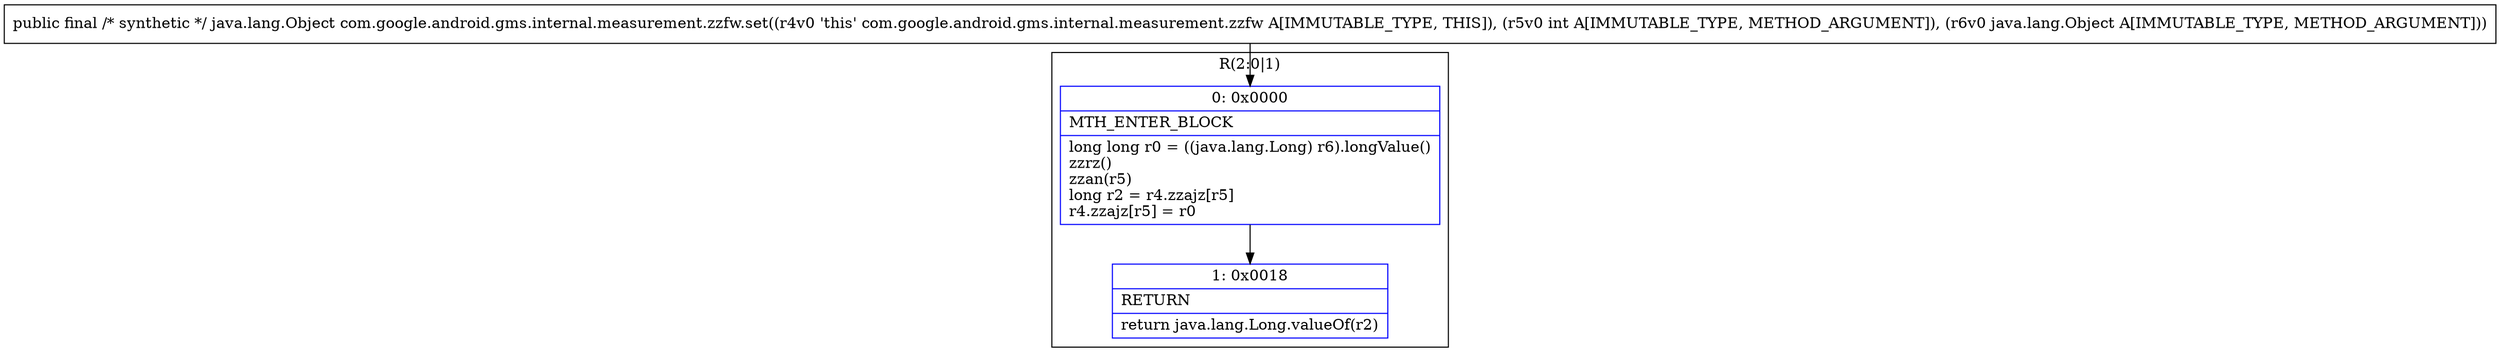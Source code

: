 digraph "CFG forcom.google.android.gms.internal.measurement.zzfw.set(ILjava\/lang\/Object;)Ljava\/lang\/Object;" {
subgraph cluster_Region_1855487616 {
label = "R(2:0|1)";
node [shape=record,color=blue];
Node_0 [shape=record,label="{0\:\ 0x0000|MTH_ENTER_BLOCK\l|long long r0 = ((java.lang.Long) r6).longValue()\lzzrz()\lzzan(r5)\llong r2 = r4.zzajz[r5]\lr4.zzajz[r5] = r0\l}"];
Node_1 [shape=record,label="{1\:\ 0x0018|RETURN\l|return java.lang.Long.valueOf(r2)\l}"];
}
MethodNode[shape=record,label="{public final \/* synthetic *\/ java.lang.Object com.google.android.gms.internal.measurement.zzfw.set((r4v0 'this' com.google.android.gms.internal.measurement.zzfw A[IMMUTABLE_TYPE, THIS]), (r5v0 int A[IMMUTABLE_TYPE, METHOD_ARGUMENT]), (r6v0 java.lang.Object A[IMMUTABLE_TYPE, METHOD_ARGUMENT])) }"];
MethodNode -> Node_0;
Node_0 -> Node_1;
}

